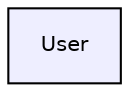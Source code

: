 digraph "User" {
  compound=true
  node [ fontsize="10", fontname="Helvetica"];
  edge [ labelfontsize="10", labelfontname="Helvetica"];
  dir_6d4e12d46ad8519ff7b80e874016d102 [shape=box, label="User", style="filled", fillcolor="#eeeeff", pencolor="black", URL="dir_6d4e12d46ad8519ff7b80e874016d102.html"];
}
